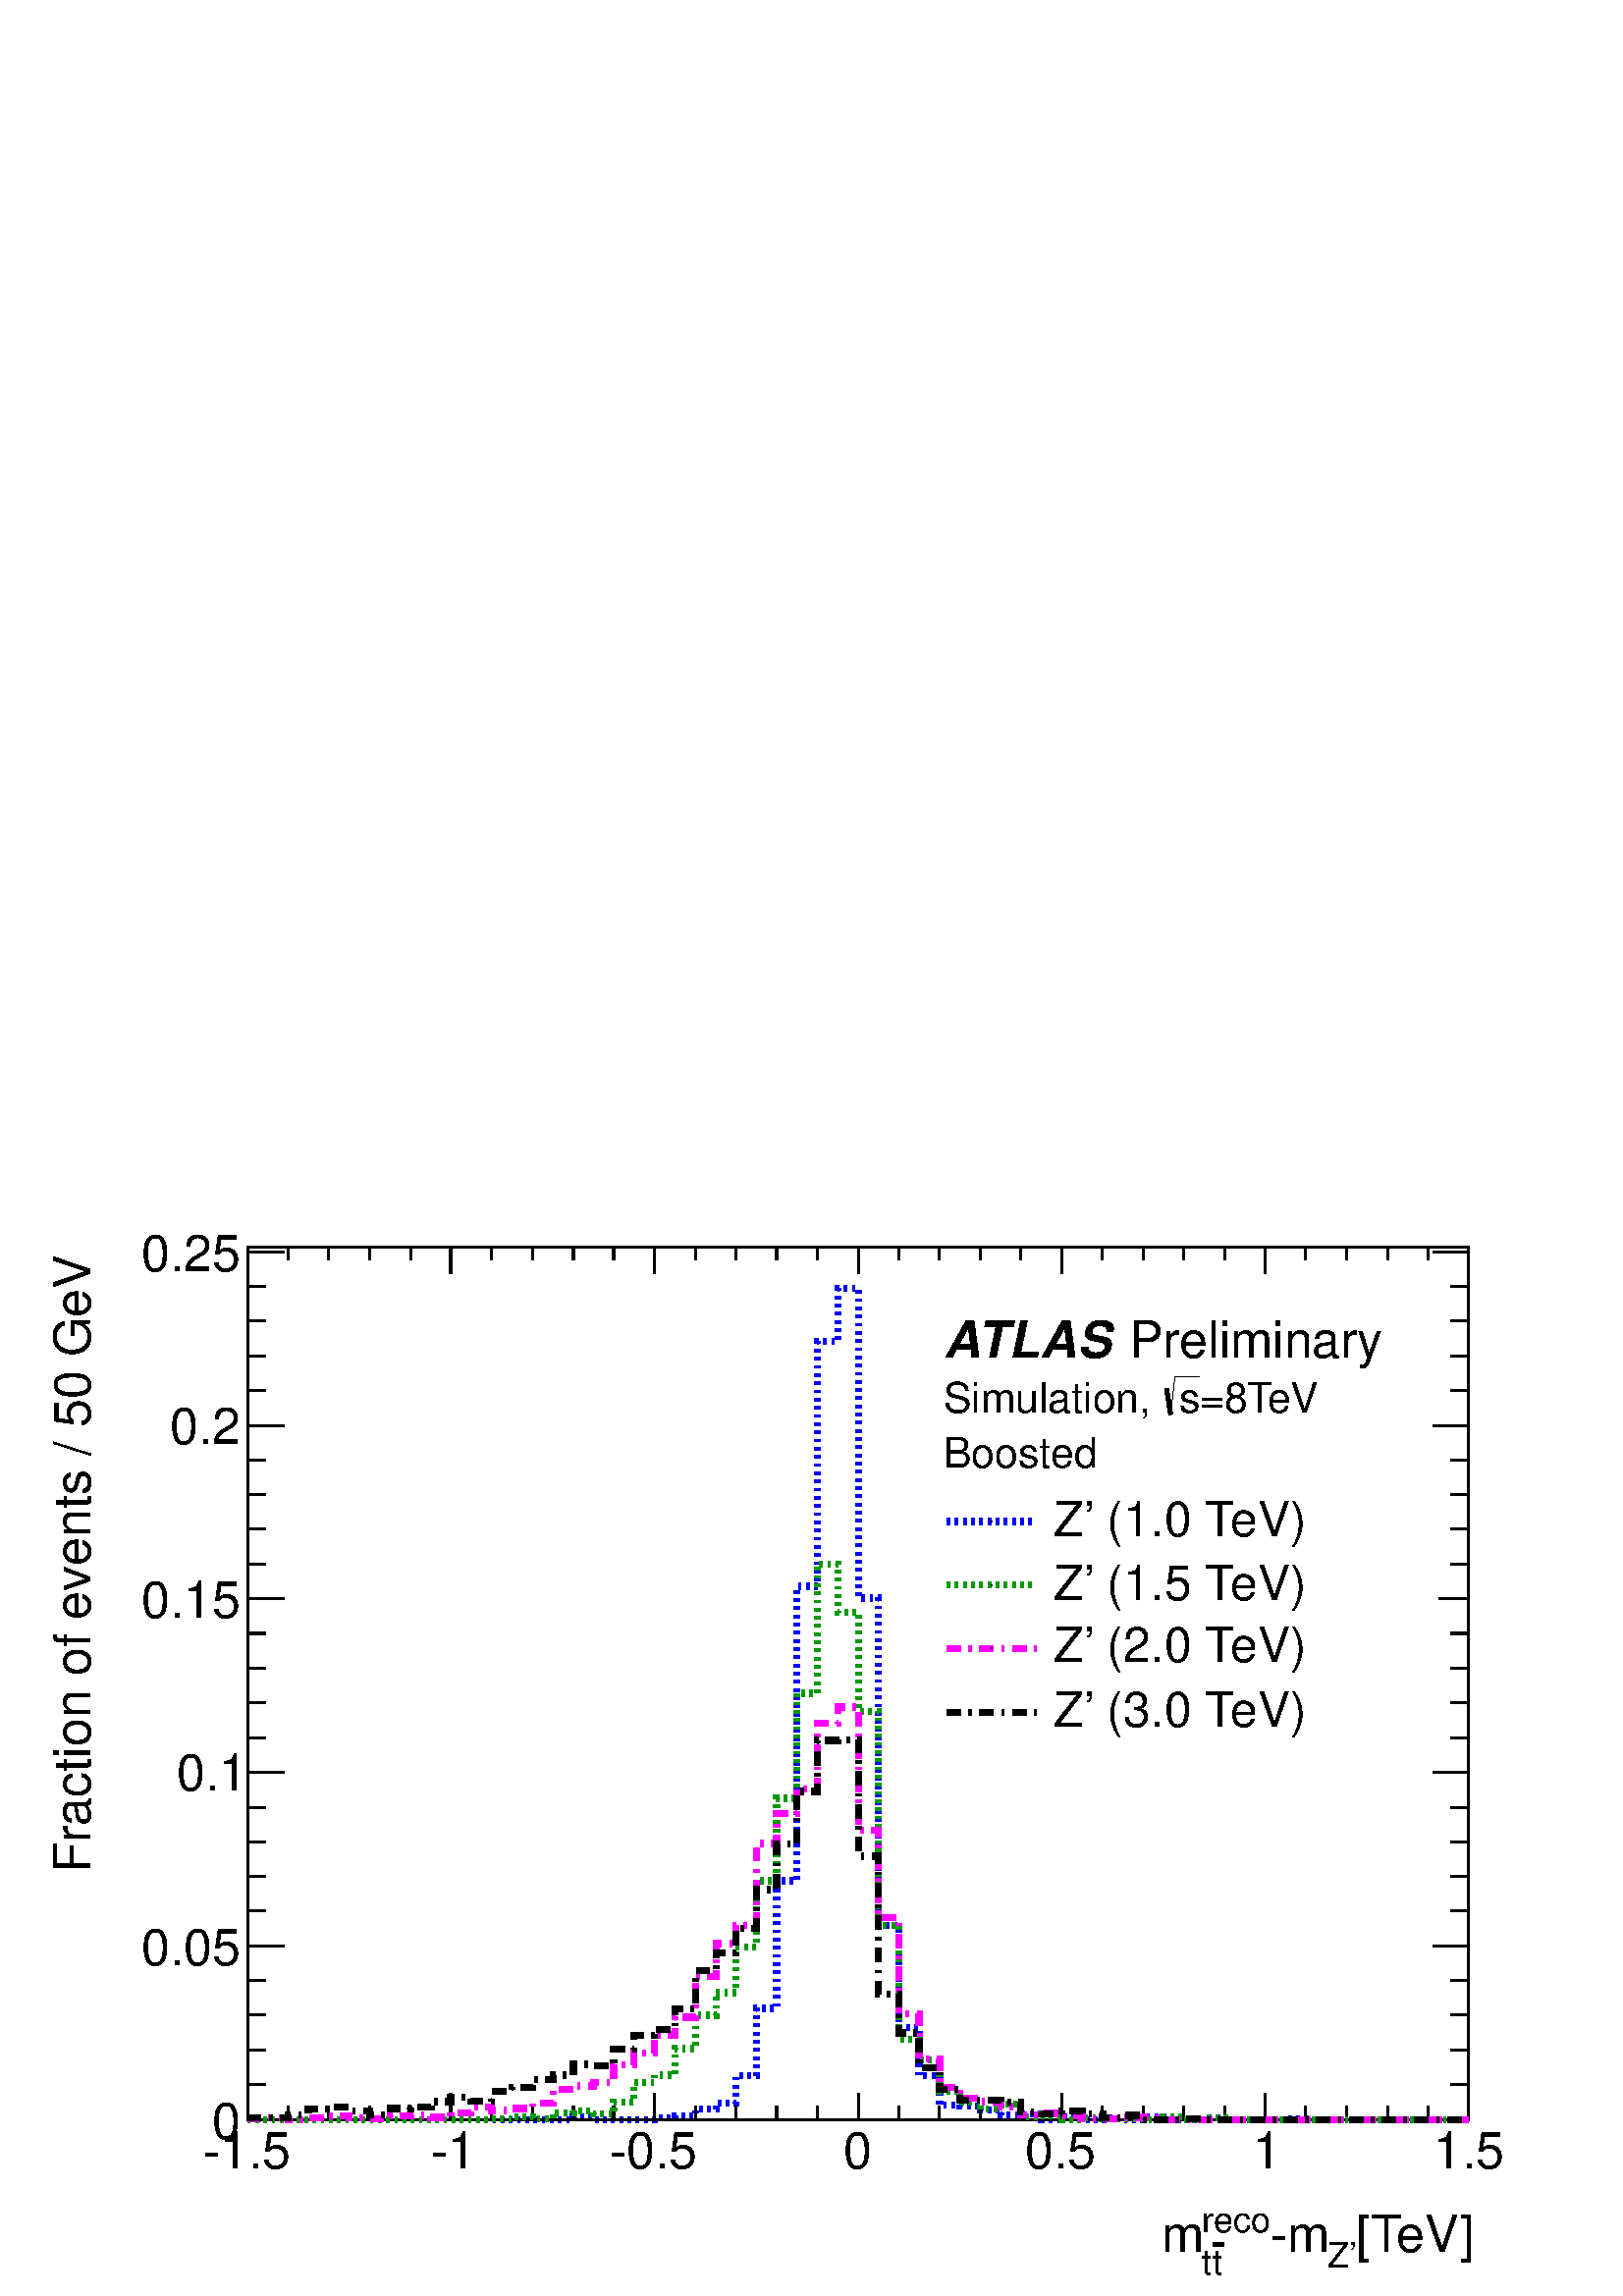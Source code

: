 %!PS-Adobe-2.0 EPSF-2.0
%%BoundingBox:  0 0 567 405
%%EndComments
%%BeginProlog
80 dict begin
/s {stroke} def /l {lineto} def /m {moveto} def /t {translate} def
/r {rotate} def /rl {roll}  def /R {repeat} def
/d {rlineto} def /rm {rmoveto} def /gr {grestore} def /f {eofill} def
/c {setrgbcolor} def /black {0 setgray} def /sd {setdash} def
/cl {closepath} def /sf {scalefont setfont} def /lw {setlinewidth} def
/box {m dup 0 exch d exch 0 d 0 exch neg d cl} def
/NC{systemdict begin initclip end}def/C{NC box clip newpath}def
/bl {box s} def /bf {box f} def /Y { 0 exch d} def /X { 0 d} def 
/K {{pop pop 0 moveto} exch kshow} bind def
/ita {/ang 15 def gsave [1 0 ang dup sin exch cos div 1 0 0] concat} def 
/mp {newpath /y exch def /x exch def} def
/side {[w .77 mul w .23 mul] .385 w mul sd w 0 l currentpoint t -144 r} def
/mr {mp x y w2 0 360 arc} def /m24 {mr s} def /m20 {mr f} def
/mb {mp x y w2 add m w2 neg 0 d 0 w neg d w 0 d 0 w d cl} def
/mt {mp x y w2 add m w2 neg w neg d w 0 d cl} def
/m21 {mb f} def /m25 {mb s} def /m22 {mt f} def /m26{mt s} def
/m23 {mp x y w2 sub m w2 w d w neg 0 d cl f} def
/m27 {mp x y w2 add m w3 neg w2 neg d w3 w2 neg d w3 w2 d cl s} def
/m28 {mp x w2 sub y w2 sub w3 add m w3 0 d  0 w3 neg d w3 0 d 0 w3 d w3 0 d  0 w3 d w3 neg 0 d 0 w3 d w3 neg 0 d 0 w3 neg d w3 neg 0 d cl s } def
/m29 {mp gsave x w2 sub y w2 add w3 sub m currentpoint t 4 {side} repeat cl fill gr} def
/m30 {mp gsave x w2 sub y w2 add w3 sub m currentpoint t 4 {side} repeat cl s gr} def
/m31 {mp x y w2 sub m 0 w d x w2 sub y m w 0 d x w2 sub y w2 add m w w neg d x w2 sub y w2 sub m w w d s} def
/m32 {mp x y w2 sub m w2 w d w neg 0 d cl s} def
/m33 {mp x y w2 add m w3 neg w2 neg d w3 w2 neg d w3 w2 d cl f} def
/m34 {mp x w2 sub y w2 sub w3 add m w3 0 d  0 w3 neg d w3 0 d 0 w3 d w3 0 d  0 w3 d w3 neg 0 d 0 w3 d w3 neg 0 d 0 w3 neg d w3 neg 0 d cl f } def
/m2 {mp x y w2 sub m 0 w d x w2 sub y m w 0 d s} def
/m5 {mp x w2 sub y w2 sub m w w d x w2 sub y w2 add m w w neg d s} def
/reEncode {exch findfont dup length dict begin {1 index /FID eq  {pop pop} {def} ifelse } forall /Encoding exch def currentdict end dup /FontName get exch definefont pop } def [/Times-Bold /Times-Italic /Times-BoldItalic /Helvetica /Helvetica-Oblique
 /Helvetica-Bold /Helvetica-BoldOblique /Courier /Courier-Oblique /Courier-Bold /Courier-BoldOblique /Times-Roman /AvantGarde-Book /AvantGarde-BookOblique /AvantGarde-Demi /AvantGarde-DemiOblique /Bookman-Demi /Bookman-DemiItalic /Bookman-Light
 /Bookman-LightItalic /Helvetica-Narrow /Helvetica-Narrow-Bold /Helvetica-Narrow-BoldOblique /Helvetica-Narrow-Oblique /NewCenturySchlbk-Roman /NewCenturySchlbk-Bold /NewCenturySchlbk-BoldItalic /NewCenturySchlbk-Italic /Palatino-Bold
 /Palatino-BoldItalic /Palatino-Italic /Palatino-Roman ] {ISOLatin1Encoding reEncode } forall%%EndProlog
%%BeginSetup
%%EndSetup
newpath  gsave  .25 .25 scale  gsave  0 0 t black[  ] 0 sd 3 lw 1 1 1 c 2268 1620 0 0 bf black 1 1 1 c 1791 1280 363 259 bf black 1791 1280 363 259 bl 1 1 1 c 1791 1280 363 259 bf black 1791 1280 363 259 bl 0 0 1 c[ 4 8] 0 sd 9 lw 1 1 1 c black 0 0 1
 c 363 259 m 478 X 3 Y 29 X -3 Y 90 X 2 Y 30 X 3 Y 30 X 10 Y 30 X 9 Y 29 X 40 Y 30 X 99 Y 30 X 187 Y 30 X 432 Y 30 X 359 Y 30 X 78 Y 30 X -454 Y 29 X -480 Y 30 X -150 Y 30 X -71 Y 30 X -43 Y 30 X -1 Y 30 X -6 Y 30 X -8 Y 29 X 2 Y 30 X -8 Y 30 X 3 Y
 30 X -3 Y 30 X 2 Y 30 X -2 Y 30 X 3 Y 29 X -3 Y 60 X 2 Y 30 X -2 Y 90 X 1 Y 29 X -1 Y 239 X s black[  ] 0 sd 3 lw 363 259 m 1791 X s
 gsave  2268 1620 0 0 C 1989.11 64.792 t 0 r /Helvetica findfont 74.511 sf 0 0 m 
 152 101 59 21
([TeV]) K NC gr 
 gsave  2268 1620 0 0 C 1947 42.115 t 0 r /Helvetica findfont 51.834 sf 0 0 m (Z') show NC gr 
 gsave  2268 1620 0 0 C 1862.77 64.792 t 0 r /Helvetica findfont 74.511 sf 0 0 m (\255m) show NC gr 
 gsave  2268 1620 0 0 C 1762.34 93.948 t 0 r /Helvetica findfont 51.834 sf 0 0 m (reco) show NC gr 
 gsave  2268 1620 0 0 C 1778.54 32.396 t 0 r /Helvetica findfont 51.834 sf 0 0 m (t) show NC gr  6 lw 1779 75 m 16 X s
 gsave  2268 1620 0 0 C 1762.34 32.396 t 0 r /Helvetica findfont 51.834 sf 0 0 m (t) show NC gr 
 gsave  2268 1620 0 0 C 1704.03 64.792 t 0 r /Helvetica findfont 74.511 sf 0 0 m (m) show NC gr  3 lw 363 298 m -39 Y s 423 278 m -19 Y s 482 278 m -19 Y s 542 278 m -19 Y s 602 278 m -19 Y s 661 298 m -39 Y s 721 278 m -19 Y s 781 278 m -19 Y s
 841 278 m -19 Y s 900 278 m -19 Y s 960 298 m -39 Y s 1020 278 m -19 Y s 1079 278 m -19 Y s 1139 278 m -19 Y s 1199 278 m -19 Y s 1259 298 m -39 Y s 1318 278 m -19 Y s 1378 278 m -19 Y s 1438 278 m -19 Y s 1497 278 m -19 Y s 1557 298 m -39 Y s 1617
 278 m -19 Y s 1677 278 m -19 Y s 1736 278 m -19 Y s 1796 278 m -19 Y s 1856 298 m -39 Y s 1915 278 m -19 Y s 1975 278 m -19 Y s 2035 278 m -19 Y s 2095 278 m -19 Y s 2154 298 m -39 Y s
 gsave  2268 1620 0 0 C 298.043 187.897 t 0 r /Helvetica findfont 74.511 sf 0 0 m (\2551.5) show NC gr 
 gsave  2268 1620 0 0 C 631.721 187.897 t 0 r /Helvetica findfont 74.511 sf 0 0 m (\2551) show NC gr 
 gsave  2268 1620 0 0 C 894.128 187.897 t 0 r /Helvetica findfont 74.511 sf 0 0 m (\2550.5) show NC gr 
 gsave  2268 1620 0 0 C 1237.53 187.897 t 0 r /Helvetica findfont 74.511 sf 0 0 m (0) show NC gr 
 gsave  2268 1620 0 0 C 1503.17 187.897 t 0 r /Helvetica findfont 74.511 sf 0 0 m (0.5) show NC gr 
 gsave  2268 1620 0 0 C 1836.85 187.897 t 0 r /Helvetica findfont 74.511 sf 0 0 m (1) show NC gr 
 gsave  2268 1620 0 0 C 2102.5 187.897 t 0 r /Helvetica findfont 74.511 sf 0 0 m (1.5) show NC gr  363 1539 m 1791 X s 363 1500 m 39 Y s 423 1520 m 19 Y s 482 1520 m 19 Y s 542 1520 m 19 Y s 602 1520 m 19 Y s 661 1500 m 39 Y s 721 1520 m 19 Y s 781
 1520 m 19 Y s 841 1520 m 19 Y s 900 1520 m 19 Y s 960 1500 m 39 Y s 1020 1520 m 19 Y s 1079 1520 m 19 Y s 1139 1520 m 19 Y s 1199 1520 m 19 Y s 1259 1500 m 39 Y s 1318 1520 m 19 Y s 1378 1520 m 19 Y s 1438 1520 m 19 Y s 1497 1520 m 19 Y s 1557 1500
 m 39 Y s 1617 1520 m 19 Y s 1677 1520 m 19 Y s 1736 1520 m 19 Y s 1796 1520 m 19 Y s 1856 1500 m 39 Y s 1915 1520 m 19 Y s 1975 1520 m 19 Y s 2035 1520 m 19 Y s 2095 1520 m 19 Y s 2154 1500 m 39 Y s 363 259 m 1280 Y s
 gsave  2268 1620 0 0 C 132.823 620 t 90 r /Helvetica findfont 74.511 sf 0 0 m (Fraction of events / 50 GeV) show NC gr  417 259 m -54 X s 390 310 m -27 X s 390 361 m -27 X s 390 412 m -27 X s 390 463 m -27 X s 417 514 m -54 X s 390 565 m -27 X s 390 616
 m -27 X s 390 666 m -27 X s 390 717 m -27 X s 417 768 m -54 X s 390 819 m -27 X s 390 870 m -27 X s 390 921 m -27 X s 390 972 m -27 X s 417 1023 m -54 X s 390 1074 m -27 X s 390 1125 m -27 X s 390 1176 m -27 X s 390 1226 m -27 X s 417 1277 m -54 X s
 390 1328 m -27 X s 390 1379 m -27 X s 390 1430 m -27 X s 390 1481 m -27 X s 417 1532 m -54 X s 417 1532 m -54 X s
 gsave  2268 1620 0 0 C 311.001 230.011 t 0 r /Helvetica findfont 74.511 sf 0 0 m (0) show NC gr 
 gsave  2268 1620 0 0 C 207.334 485.939 t 0 r /Helvetica findfont 74.511 sf 0 0 m (0.05) show NC gr 
 gsave  2268 1620 0 0 C 259.168 741.867 t 0 r /Helvetica findfont 74.511 sf 0 0 m (0.1) show NC gr 
 gsave  2268 1620 0 0 C 207.334 994.556 t 0 r /Helvetica findfont 74.511 sf 0 0 m (0.15) show NC gr 
 gsave  2268 1620 0 0 C 249.449 1250.48 t 0 r /Helvetica findfont 74.511 sf 0 0 m (0.2) show NC gr 
 gsave  2268 1620 0 0 C 207.334 1503.17 t 0 r /Helvetica findfont 74.511 sf 0 0 m (0.25) show NC gr  2154 259 m 1280 Y s 2101 259 m 53 X s 2127 310 m 27 X s 2127 361 m 27 X s 2127 412 m 27 X s 2127 463 m 27 X s 2101 514 m 53 X s 2127 565 m 27 X s
 2127 616 m 27 X s 2127 666 m 27 X s 2127 717 m 27 X s 2101 768 m 53 X s 2127 819 m 27 X s 2127 870 m 27 X s 2127 921 m 27 X s 2127 972 m 27 X s 2101 1023 m 53 X s 2127 1074 m 27 X s 2127 1125 m 27 X s 2127 1176 m 27 X s 2127 1226 m 27 X s 2101 1277
 m 53 X s 2127 1328 m 27 X s 2127 1379 m 27 X s 2127 1430 m 27 X s 2127 1481 m 27 X s 2101 1532 m 53 X s 2101 1532 m 53 X s 0 0.6 0 c[ 4 8] 0 sd 9 lw 1 1 1 c black 0 0.6 0 c 363 259 m 358 X 1 Y 30 X 3 Y 30 X -3 Y 30 X 9 Y 30 X 2 Y 29 X -4 Y 30 X 17 Y
 30 X 29 Y 30 X 11 Y 30 X 39 Y 30 X 49 Y 30 X 33 Y 29 X 67 Y 30 X 97 Y 30 X 121 Y 30 X 154 Y 30 X 190 Y 30 X -71 Y 30 X -145 Y 29 X -314 Y 30 X -167 Y 30 X -31 Y 30 X -45 Y 30 X -16 Y 30 X -11 Y 30 X 7 Y 29 X -18 Y 30 X 2 Y 30 X -6 Y 30 X 2 Y 30 X -1
 Y 60 X -1 Y 29 X 4 Y 30 X -4 Y 30 X 2 Y 30 X -2 Y 358 X s 1 0 1 c[ 20 12 4 12] 0 sd 1 1 1 c black 1 0 1 c 363 260 m 30 X 1 Y 30 X -2 Y 29 X 2 Y 30 X 3 Y 30 X -3 Y 30 X -1 Y 30 X 4 Y 30 X 1 Y 30 X -3 Y 29 X 7 Y 30 X 8 Y 30 X -5 Y 30 X 3 Y 30 X 8 Y 30
 X 20 Y 30 X 5 Y 29 X 5 Y 30 X 26 Y 30 X 17 Y 30 X 27 Y 30 X 26 Y 30 X 60 Y 30 X 48 Y 29 X 27 Y 30 X 120 Y 30 X 44 Y 30 X 36 Y 30 X 96 Y 30 X 24 Y 30 X -181 Y 29 X -128 Y 30 X -141 Y 30 X -66 Y 30 X -42 Y 30 X -16 Y 30 X -5 Y 30 X -7 Y 29 X -12 Y 30
 X 2 Y 30 X -4 Y 30 X -4 Y 60 X 2 Y 30 X -1 Y 29 X -2 Y 448 X s black 1 1 1 c black 363 261 m 60 X 5 Y 29 X 8 Y 30 X 3 Y 30 X -6 Y 30 X -5 Y 30 X 9 Y 30 X 2 Y 30 X 8 Y 29 X 7 Y 30 X -6 Y 30 X 14 Y 30 X 6 Y 30 X 12 Y 30 X 6 Y 30 X 16 Y 29 X -2 Y 30 X
 24 Y 30 X 20 Y 30 X 9 Y 30 X 30 Y 30 X 56 Y 30 X 26 Y 29 X 36 Y 30 X 57 Y 30 X 67 Y 30 X 77 Y 30 X 75 Y 30 X 1 Y 30 X -171 Y 29 X -202 Y 30 X -57 Y 30 X -51 Y 30 X -32 Y 30 X -16 Y 60 X -3 Y 29 X -14 Y 30 X -3 Y 30 X 4 Y 30 X -4 Y 30 X -6 Y 30 X 4 Y
 30 X -6 Y 59 X 1 Y 30 X -1 Y 388 X s
 gsave  2268 1620 0 0 C 1383.31 1376.83 t 0 r /Helvetica-BoldOblique findfont 74.511 sf 0 0 m 
 196 141 95 49
(ATLAS) K NC gr 
 gsave  2268 1620 0 0 C 1655.43 1376.83 t 0 r /Helvetica findfont 74.511 sf 0 0 m (Preliminary) show NC gr 
 gsave  2268 1620 0 0 C 1759.1 1295.84 t 0 r /Helvetica findfont 61.552 sf 0 0 m 
 133 100 69 36
(=8TeV) K NC gr 
 gsave  2268 1620 0 0 C 1729.94 1295.84 t 0 r /Helvetica findfont 61.552 sf 0 0 m (s) show NC gr [  ] 0 sd 6 lw 1711 1331 m 6 -38 d s 0 lw 1717 1293 m 6 55 d s 1723 1348 m 36 X s
 gsave  2268 1620 0 0 C 1383.31 1295.84 t 0 r /Helvetica findfont 61.552 sf 0 0 m (Simulation, ) show NC gr 
 gsave  2268 1620 0 0 C 1383.31 1214.85 t 0 r /Helvetica findfont 61.552 sf 0 0 m (Boosted) show NC gr  3 lw 1 1 1 c 748 372 1361 810 bf black
 gsave  2268 1620 0 0 C 1545.29 1114.42 t 0 r /Helvetica findfont 71.271 sf 0 0 m 
 347 299 259 222 203 163 143 102 78 58 44
(Z' \(1.0 TeV\)) K NC gr  1 1 1 c 1389 1103 m 131 X 65 Y -131 X f 0 0 1 c[ 4 8] 0 sd 9 lw 1389 1136 m 131 X s black[  ] 0 sd 3 lw /w 2 def /w2 {w 2 div} def /w3 {w 3 div} def 1454 1136 m20[ 4 8] 0 sd 9 lw
 gsave  2268 1620 0 0 C 1545.29 1020.47 t 0 r /Helvetica findfont 71.271 sf 0 0 m 
 347 299 259 222 203 163 143 102 78 58 44
(Z' \(1.5 TeV\)) K NC gr  1 1 1 c[  ] 0 sd 3 lw 1389 1010 m 131 X 65 Y -131 X f[ 4 8] 0 sd 9 lw 0 0.6 0 c 1389 1043 m 131 X s black[  ] 0 sd 3 lw 1454 1043 m20[ 4 8] 0 sd 9 lw
 gsave  2268 1620 0 0 C 1545.29 929.764 t 0 r /Helvetica findfont 71.271 sf 0 0 m 
 347 299 259 222 203 163 143 102 78 58 44
(Z' \(2.0 TeV\)) K NC gr  1 1 1 c[  ] 0 sd 3 lw 1389 917 m 131 X 65 Y -131 X f[ 4 8] 0 sd 9 lw 1 0 1 c[ 20 12 4 12] 0 sd 1389 950 m 131 X s black[  ] 0 sd 3 lw 1454 950 m20[ 20 12 4 12] 0 sd 9 lw
 gsave  2268 1620 0 0 C 1545.29 835.815 t 0 r /Helvetica findfont 71.271 sf 0 0 m 
 347 299 259 222 203 163 143 102 78 58 44
(Z' \(3.0 TeV\)) K NC gr  1 1 1 c[  ] 0 sd 3 lw 1389 824 m 131 X 65 Y -131 X f[ 20 12 4 12] 0 sd 9 lw black 1389 856 m 131 X s[  ] 0 sd 3 lw 1454 856 m20[ 20 12 4 12] 0 sd 9 lw
 gr  gr showpage
end
%%EOF

